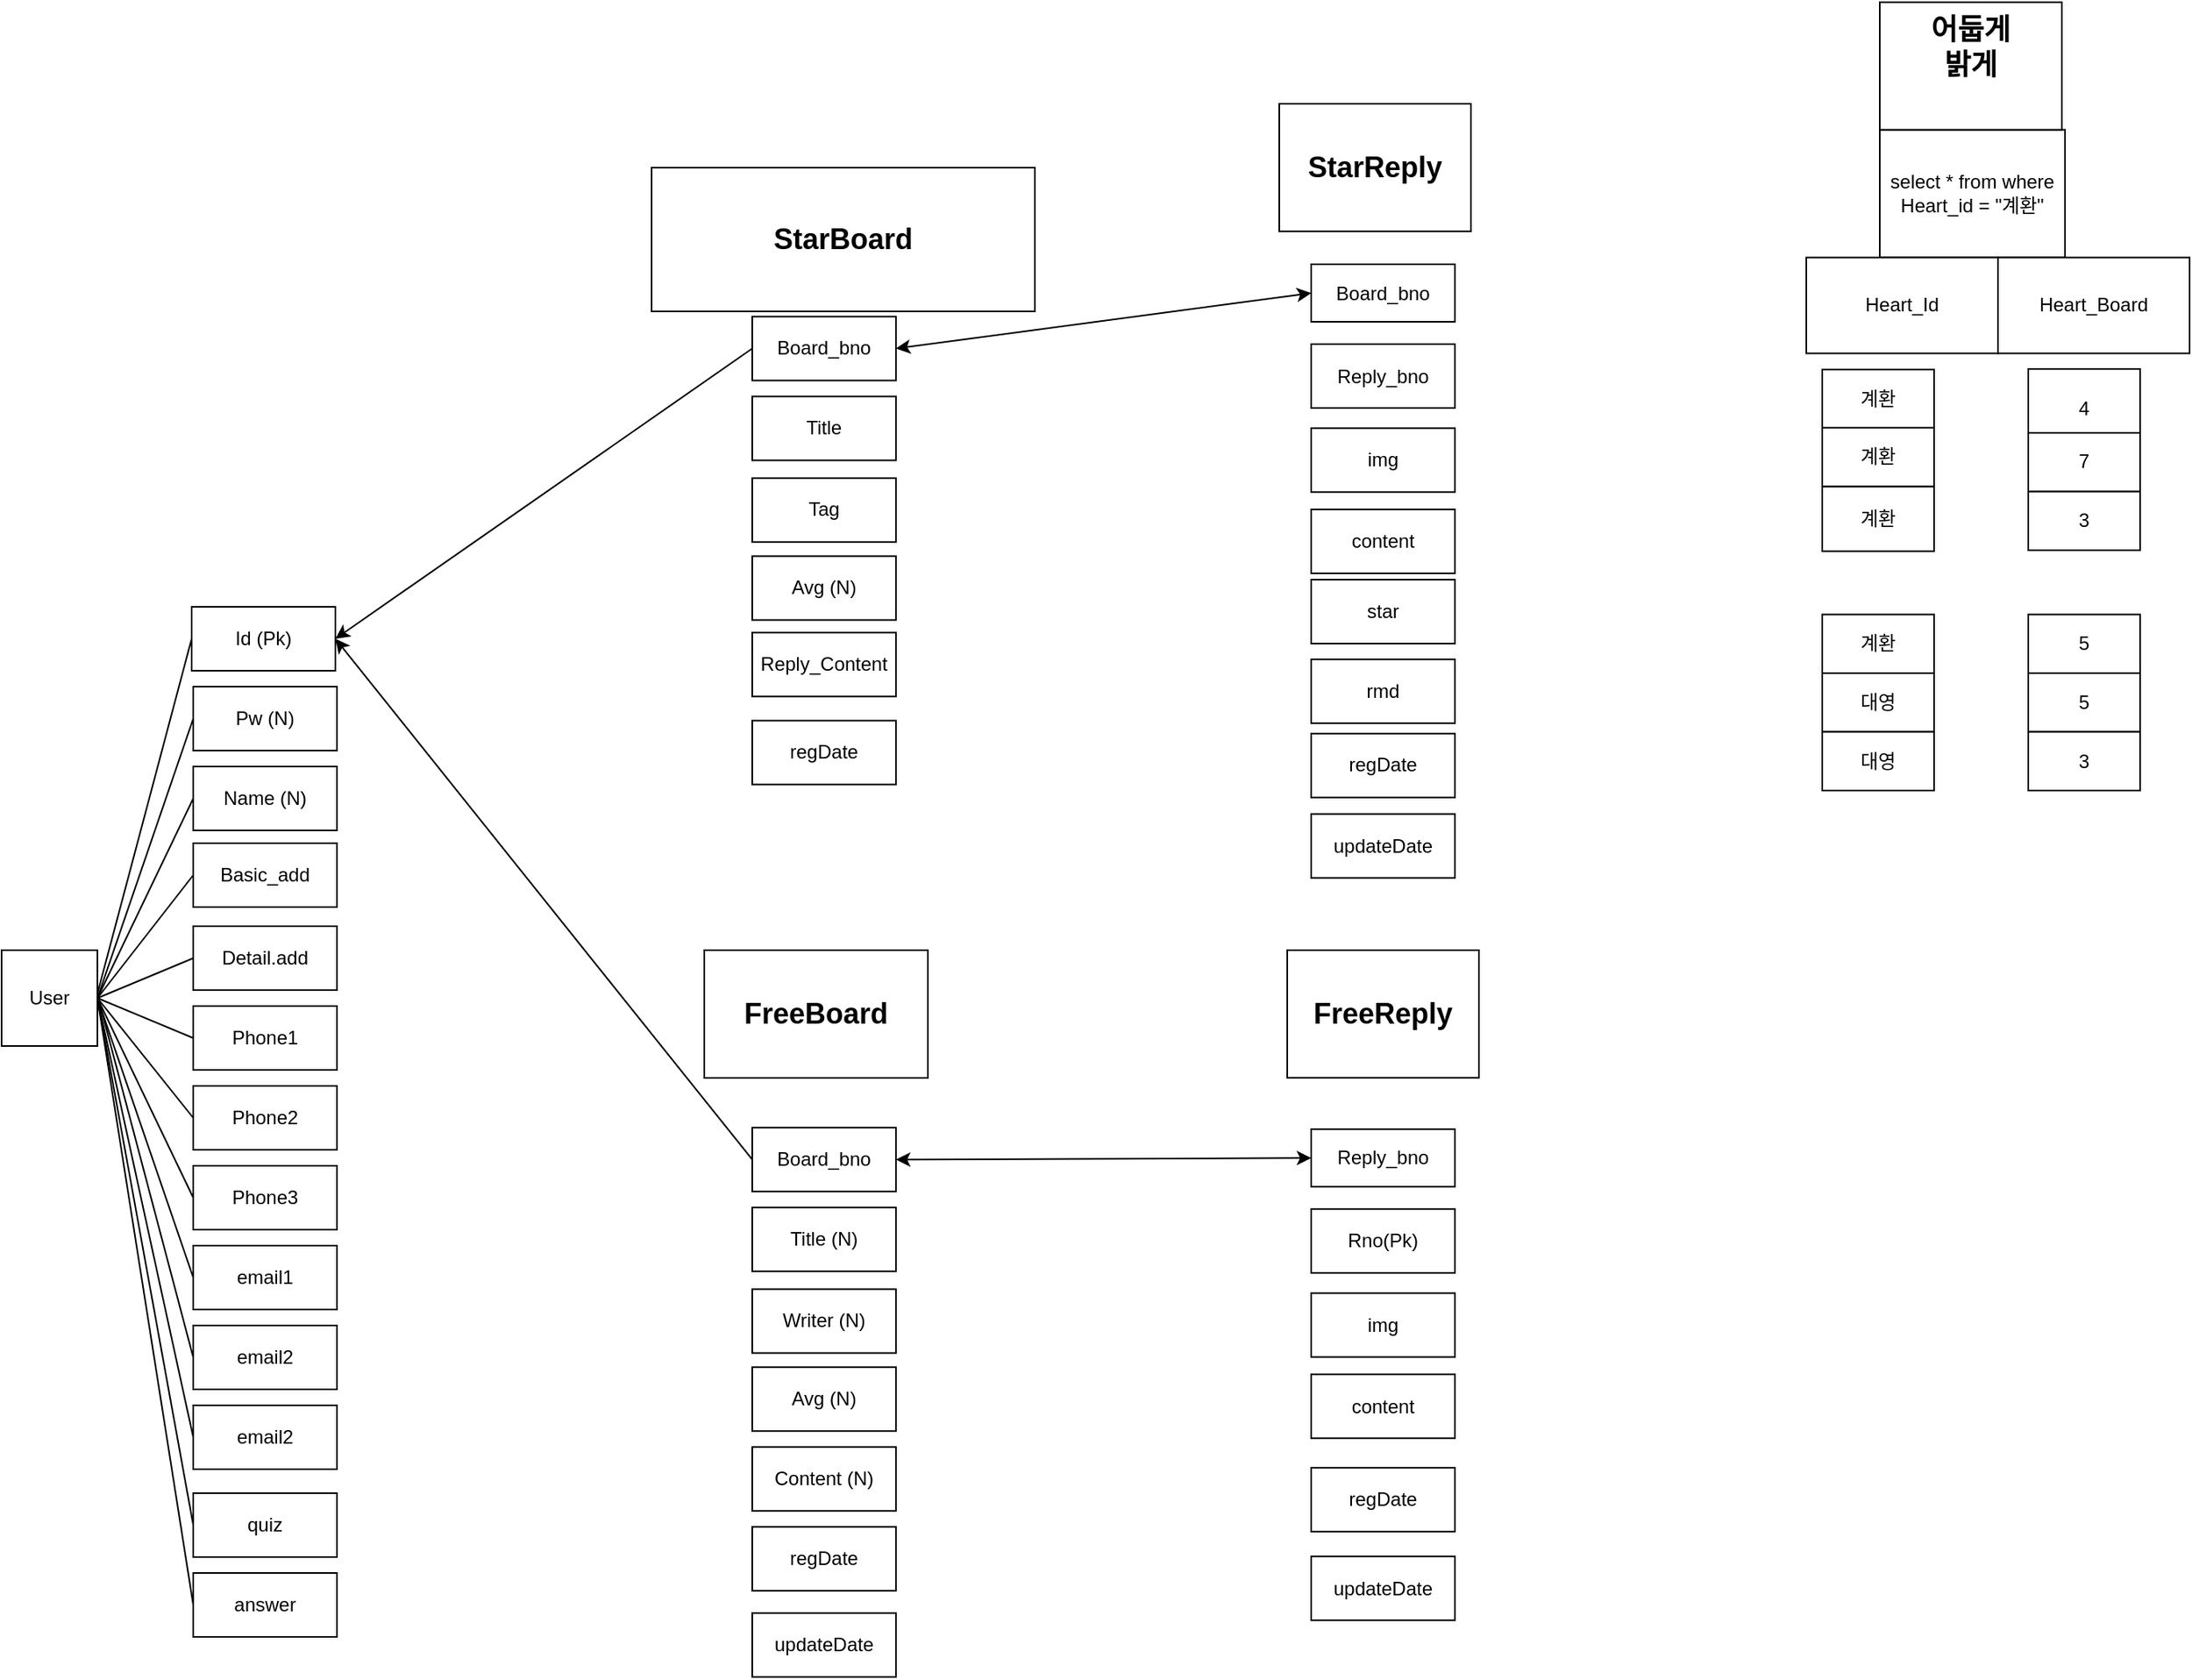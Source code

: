 <mxfile version="14.1.9" type="google"><diagram id="C5RBs43oDa-KdzZeNtuy" name="Page-1"><mxGraphModel dx="2889" dy="2291" grid="1" gridSize="10" guides="1" tooltips="1" connect="1" arrows="1" fold="1" page="1" pageScale="1" pageWidth="827" pageHeight="1169" math="0" shadow="0"><root><mxCell id="WIyWlLk6GJQsqaUBKTNV-0"/><mxCell id="WIyWlLk6GJQsqaUBKTNV-1" parent="WIyWlLk6GJQsqaUBKTNV-0"/><mxCell id="lFTG1YbmKtNrTmD-AAdP-4" value="User" style="whiteSpace=wrap;html=1;aspect=fixed;" vertex="1" parent="WIyWlLk6GJQsqaUBKTNV-1"><mxGeometry x="-820" y="450" width="60" height="60" as="geometry"/></mxCell><mxCell id="lFTG1YbmKtNrTmD-AAdP-6" value="Basic_add" style="rounded=0;whiteSpace=wrap;html=1;" vertex="1" parent="WIyWlLk6GJQsqaUBKTNV-1"><mxGeometry x="-700" y="383" width="90" height="40" as="geometry"/></mxCell><mxCell id="lFTG1YbmKtNrTmD-AAdP-7" value="Detail.add" style="rounded=0;whiteSpace=wrap;html=1;" vertex="1" parent="WIyWlLk6GJQsqaUBKTNV-1"><mxGeometry x="-700" y="435" width="90" height="40" as="geometry"/></mxCell><mxCell id="lFTG1YbmKtNrTmD-AAdP-9" value="Phone1" style="rounded=0;whiteSpace=wrap;html=1;" vertex="1" parent="WIyWlLk6GJQsqaUBKTNV-1"><mxGeometry x="-700" y="485" width="90" height="40" as="geometry"/></mxCell><mxCell id="lFTG1YbmKtNrTmD-AAdP-10" value="Phone3" style="rounded=0;whiteSpace=wrap;html=1;" vertex="1" parent="WIyWlLk6GJQsqaUBKTNV-1"><mxGeometry x="-700" y="585" width="90" height="40" as="geometry"/></mxCell><mxCell id="lFTG1YbmKtNrTmD-AAdP-11" value="Name (N)" style="rounded=0;whiteSpace=wrap;html=1;" vertex="1" parent="WIyWlLk6GJQsqaUBKTNV-1"><mxGeometry x="-700" y="335" width="90" height="40" as="geometry"/></mxCell><mxCell id="lFTG1YbmKtNrTmD-AAdP-12" value="Pw (N)" style="rounded=0;whiteSpace=wrap;html=1;" vertex="1" parent="WIyWlLk6GJQsqaUBKTNV-1"><mxGeometry x="-700" y="285" width="90" height="40" as="geometry"/></mxCell><mxCell id="lFTG1YbmKtNrTmD-AAdP-13" value="Id (Pk)" style="rounded=0;whiteSpace=wrap;html=1;" vertex="1" parent="WIyWlLk6GJQsqaUBKTNV-1"><mxGeometry x="-701" y="235" width="90" height="40" as="geometry"/></mxCell><mxCell id="lFTG1YbmKtNrTmD-AAdP-14" value="Phone2" style="rounded=0;whiteSpace=wrap;html=1;" vertex="1" parent="WIyWlLk6GJQsqaUBKTNV-1"><mxGeometry x="-700" y="535" width="90" height="40" as="geometry"/></mxCell><mxCell id="lFTG1YbmKtNrTmD-AAdP-15" value="email1" style="rounded=0;whiteSpace=wrap;html=1;" vertex="1" parent="WIyWlLk6GJQsqaUBKTNV-1"><mxGeometry x="-700" y="635" width="90" height="40" as="geometry"/></mxCell><mxCell id="lFTG1YbmKtNrTmD-AAdP-16" value="email2" style="rounded=0;whiteSpace=wrap;html=1;" vertex="1" parent="WIyWlLk6GJQsqaUBKTNV-1"><mxGeometry x="-700" y="685" width="90" height="40" as="geometry"/></mxCell><mxCell id="lFTG1YbmKtNrTmD-AAdP-17" value="email2" style="rounded=0;whiteSpace=wrap;html=1;" vertex="1" parent="WIyWlLk6GJQsqaUBKTNV-1"><mxGeometry x="-700" y="735" width="90" height="40" as="geometry"/></mxCell><mxCell id="lFTG1YbmKtNrTmD-AAdP-26" value="" style="endArrow=classic;html=1;entryX=1;entryY=0.5;entryDx=0;entryDy=0;exitX=0;exitY=0.5;exitDx=0;exitDy=0;" edge="1" parent="WIyWlLk6GJQsqaUBKTNV-1" source="lFTG1YbmKtNrTmD-AAdP-30" target="lFTG1YbmKtNrTmD-AAdP-13"><mxGeometry width="50" height="50" relative="1" as="geometry"><mxPoint x="-456" y="271.14" as="sourcePoint"/><mxPoint x="110" y="411.14" as="targetPoint"/></mxGeometry></mxCell><mxCell id="lFTG1YbmKtNrTmD-AAdP-27" value="Tag" style="rounded=0;whiteSpace=wrap;html=1;" vertex="1" parent="WIyWlLk6GJQsqaUBKTNV-1"><mxGeometry x="-350" y="154.39" width="90" height="40" as="geometry"/></mxCell><mxCell id="lFTG1YbmKtNrTmD-AAdP-28" value="Title" style="rounded=0;whiteSpace=wrap;html=1;" vertex="1" parent="WIyWlLk6GJQsqaUBKTNV-1"><mxGeometry x="-350" y="103.25" width="90" height="40" as="geometry"/></mxCell><mxCell id="lFTG1YbmKtNrTmD-AAdP-30" value="Board_bno" style="rounded=0;whiteSpace=wrap;html=1;" vertex="1" parent="WIyWlLk6GJQsqaUBKTNV-1"><mxGeometry x="-350" y="53.25" width="90" height="40" as="geometry"/></mxCell><mxCell id="lFTG1YbmKtNrTmD-AAdP-34" value="" style="endArrow=none;html=1;entryX=0;entryY=0.5;entryDx=0;entryDy=0;" edge="1" parent="WIyWlLk6GJQsqaUBKTNV-1" target="lFTG1YbmKtNrTmD-AAdP-13"><mxGeometry width="50" height="50" relative="1" as="geometry"><mxPoint x="-760" y="477.14" as="sourcePoint"/><mxPoint x="-710" y="427.14" as="targetPoint"/></mxGeometry></mxCell><mxCell id="lFTG1YbmKtNrTmD-AAdP-35" value="" style="endArrow=none;html=1;entryX=0;entryY=0.5;entryDx=0;entryDy=0;exitX=1;exitY=0.5;exitDx=0;exitDy=0;" edge="1" parent="WIyWlLk6GJQsqaUBKTNV-1" source="lFTG1YbmKtNrTmD-AAdP-4" target="lFTG1YbmKtNrTmD-AAdP-12"><mxGeometry width="50" height="50" relative="1" as="geometry"><mxPoint x="-750.0" y="487.14" as="sourcePoint"/><mxPoint x="-660.0" y="280" as="targetPoint"/></mxGeometry></mxCell><mxCell id="lFTG1YbmKtNrTmD-AAdP-36" value="" style="endArrow=none;html=1;entryX=0;entryY=0.5;entryDx=0;entryDy=0;exitX=1;exitY=0.5;exitDx=0;exitDy=0;" edge="1" parent="WIyWlLk6GJQsqaUBKTNV-1" source="lFTG1YbmKtNrTmD-AAdP-4" target="lFTG1YbmKtNrTmD-AAdP-11"><mxGeometry width="50" height="50" relative="1" as="geometry"><mxPoint x="-740.0" y="497.14" as="sourcePoint"/><mxPoint x="-650.0" y="290" as="targetPoint"/></mxGeometry></mxCell><mxCell id="lFTG1YbmKtNrTmD-AAdP-37" value="" style="endArrow=none;html=1;entryX=0;entryY=0.5;entryDx=0;entryDy=0;" edge="1" parent="WIyWlLk6GJQsqaUBKTNV-1" target="lFTG1YbmKtNrTmD-AAdP-6"><mxGeometry width="50" height="50" relative="1" as="geometry"><mxPoint x="-760" y="480" as="sourcePoint"/><mxPoint x="-660.0" y="380" as="targetPoint"/></mxGeometry></mxCell><mxCell id="lFTG1YbmKtNrTmD-AAdP-38" value="" style="endArrow=none;html=1;entryX=0;entryY=0.5;entryDx=0;entryDy=0;" edge="1" parent="WIyWlLk6GJQsqaUBKTNV-1" target="lFTG1YbmKtNrTmD-AAdP-7"><mxGeometry width="50" height="50" relative="1" as="geometry"><mxPoint x="-760" y="480" as="sourcePoint"/><mxPoint x="-660.0" y="428" as="targetPoint"/></mxGeometry></mxCell><mxCell id="lFTG1YbmKtNrTmD-AAdP-39" value="" style="endArrow=none;html=1;entryX=0;entryY=0.5;entryDx=0;entryDy=0;exitX=1;exitY=0.5;exitDx=0;exitDy=0;" edge="1" parent="WIyWlLk6GJQsqaUBKTNV-1" source="lFTG1YbmKtNrTmD-AAdP-4" target="lFTG1YbmKtNrTmD-AAdP-9"><mxGeometry width="50" height="50" relative="1" as="geometry"><mxPoint x="-740.0" y="500" as="sourcePoint"/><mxPoint x="-650.0" y="438" as="targetPoint"/></mxGeometry></mxCell><mxCell id="lFTG1YbmKtNrTmD-AAdP-40" value="" style="endArrow=none;html=1;entryX=0;entryY=0.5;entryDx=0;entryDy=0;exitX=1;exitY=0.5;exitDx=0;exitDy=0;" edge="1" parent="WIyWlLk6GJQsqaUBKTNV-1" source="lFTG1YbmKtNrTmD-AAdP-4" target="lFTG1YbmKtNrTmD-AAdP-14"><mxGeometry width="50" height="50" relative="1" as="geometry"><mxPoint x="-730.0" y="510" as="sourcePoint"/><mxPoint x="-640.0" y="448" as="targetPoint"/></mxGeometry></mxCell><mxCell id="lFTG1YbmKtNrTmD-AAdP-41" value="" style="endArrow=none;html=1;entryX=0;entryY=0.5;entryDx=0;entryDy=0;" edge="1" parent="WIyWlLk6GJQsqaUBKTNV-1" target="lFTG1YbmKtNrTmD-AAdP-10"><mxGeometry width="50" height="50" relative="1" as="geometry"><mxPoint x="-760" y="480" as="sourcePoint"/><mxPoint x="-630.0" y="458" as="targetPoint"/></mxGeometry></mxCell><mxCell id="lFTG1YbmKtNrTmD-AAdP-42" value="" style="endArrow=none;html=1;entryX=0;entryY=0.5;entryDx=0;entryDy=0;" edge="1" parent="WIyWlLk6GJQsqaUBKTNV-1" target="lFTG1YbmKtNrTmD-AAdP-15"><mxGeometry width="50" height="50" relative="1" as="geometry"><mxPoint x="-760" y="480" as="sourcePoint"/><mxPoint x="-620.0" y="468" as="targetPoint"/></mxGeometry></mxCell><mxCell id="lFTG1YbmKtNrTmD-AAdP-43" value="" style="endArrow=none;html=1;entryX=0;entryY=0.5;entryDx=0;entryDy=0;" edge="1" parent="WIyWlLk6GJQsqaUBKTNV-1" target="lFTG1YbmKtNrTmD-AAdP-16"><mxGeometry width="50" height="50" relative="1" as="geometry"><mxPoint x="-760" y="478" as="sourcePoint"/><mxPoint x="-610.0" y="478" as="targetPoint"/></mxGeometry></mxCell><mxCell id="lFTG1YbmKtNrTmD-AAdP-44" value="" style="endArrow=none;html=1;entryX=0;entryY=0.5;entryDx=0;entryDy=0;" edge="1" parent="WIyWlLk6GJQsqaUBKTNV-1" target="lFTG1YbmKtNrTmD-AAdP-17"><mxGeometry width="50" height="50" relative="1" as="geometry"><mxPoint x="-760" y="480" as="sourcePoint"/><mxPoint x="-600.0" y="488" as="targetPoint"/></mxGeometry></mxCell><mxCell id="lFTG1YbmKtNrTmD-AAdP-46" value="Avg (N)" style="rounded=0;whiteSpace=wrap;html=1;" vertex="1" parent="WIyWlLk6GJQsqaUBKTNV-1"><mxGeometry x="-350" y="203.25" width="90" height="40" as="geometry"/></mxCell><mxCell id="lFTG1YbmKtNrTmD-AAdP-88" value="star" style="rounded=0;whiteSpace=wrap;html=1;" vertex="1" parent="WIyWlLk6GJQsqaUBKTNV-1"><mxGeometry y="218" width="90" height="40" as="geometry"/></mxCell><mxCell id="lFTG1YbmKtNrTmD-AAdP-89" value="rmd" style="rounded=0;whiteSpace=wrap;html=1;" vertex="1" parent="WIyWlLk6GJQsqaUBKTNV-1"><mxGeometry y="267.87" width="90" height="40" as="geometry"/></mxCell><mxCell id="lFTG1YbmKtNrTmD-AAdP-91" value="Writer (N)" style="rounded=0;whiteSpace=wrap;html=1;" vertex="1" parent="WIyWlLk6GJQsqaUBKTNV-1"><mxGeometry x="-350" y="662.26" width="90" height="40" as="geometry"/></mxCell><mxCell id="lFTG1YbmKtNrTmD-AAdP-92" value="Title (N)" style="rounded=0;whiteSpace=wrap;html=1;" vertex="1" parent="WIyWlLk6GJQsqaUBKTNV-1"><mxGeometry x="-350" y="611.12" width="90" height="40" as="geometry"/></mxCell><mxCell id="lFTG1YbmKtNrTmD-AAdP-93" value="Content (N)" style="rounded=0;whiteSpace=wrap;html=1;" vertex="1" parent="WIyWlLk6GJQsqaUBKTNV-1"><mxGeometry x="-350" y="761.12" width="90" height="40" as="geometry"/></mxCell><mxCell id="lFTG1YbmKtNrTmD-AAdP-94" value="Board_bno" style="rounded=0;whiteSpace=wrap;html=1;" vertex="1" parent="WIyWlLk6GJQsqaUBKTNV-1"><mxGeometry x="-350" y="561.12" width="90" height="40" as="geometry"/></mxCell><mxCell id="lFTG1YbmKtNrTmD-AAdP-95" value="Avg (N)" style="rounded=0;whiteSpace=wrap;html=1;" vertex="1" parent="WIyWlLk6GJQsqaUBKTNV-1"><mxGeometry x="-350" y="711.12" width="90" height="40" as="geometry"/></mxCell><mxCell id="lFTG1YbmKtNrTmD-AAdP-96" value="" style="endArrow=classic;html=1;entryX=1;entryY=0.5;entryDx=0;entryDy=0;exitX=0;exitY=0.5;exitDx=0;exitDy=0;" edge="1" parent="WIyWlLk6GJQsqaUBKTNV-1" source="lFTG1YbmKtNrTmD-AAdP-94" target="lFTG1YbmKtNrTmD-AAdP-13"><mxGeometry width="50" height="50" relative="1" as="geometry"><mxPoint x="-360" y="590" as="sourcePoint"/><mxPoint x="110" y="411.14" as="targetPoint"/></mxGeometry></mxCell><mxCell id="lFTG1YbmKtNrTmD-AAdP-97" value="regDate" style="rounded=0;whiteSpace=wrap;html=1;" vertex="1" parent="WIyWlLk6GJQsqaUBKTNV-1"><mxGeometry x="-350" y="306.25" width="90" height="40" as="geometry"/></mxCell><mxCell id="lFTG1YbmKtNrTmD-AAdP-98" value="regDate" style="rounded=0;whiteSpace=wrap;html=1;" vertex="1" parent="WIyWlLk6GJQsqaUBKTNV-1"><mxGeometry x="-350" y="811.12" width="90" height="40" as="geometry"/></mxCell><mxCell id="lFTG1YbmKtNrTmD-AAdP-100" value="updateDate" style="rounded=0;whiteSpace=wrap;html=1;" vertex="1" parent="WIyWlLk6GJQsqaUBKTNV-1"><mxGeometry x="-350" y="865.12" width="90" height="40" as="geometry"/></mxCell><mxCell id="lFTG1YbmKtNrTmD-AAdP-102" value="&lt;b&gt;&lt;font style=&quot;font-size: 18px&quot;&gt;FreeReply&lt;/font&gt;&lt;/b&gt;" style="rounded=0;whiteSpace=wrap;html=1;" vertex="1" parent="WIyWlLk6GJQsqaUBKTNV-1"><mxGeometry x="-15" y="450" width="120" height="79.87" as="geometry"/></mxCell><mxCell id="lFTG1YbmKtNrTmD-AAdP-103" value="Reply_bno" style="rounded=0;whiteSpace=wrap;html=1;" vertex="1" parent="WIyWlLk6GJQsqaUBKTNV-1"><mxGeometry y="562.12" width="90" height="36" as="geometry"/></mxCell><mxCell id="lFTG1YbmKtNrTmD-AAdP-104" value="Rno(Pk)" style="rounded=0;whiteSpace=wrap;html=1;" vertex="1" parent="WIyWlLk6GJQsqaUBKTNV-1"><mxGeometry y="612.12" width="90" height="40" as="geometry"/></mxCell><mxCell id="lFTG1YbmKtNrTmD-AAdP-105" value="content" style="rounded=0;whiteSpace=wrap;html=1;" vertex="1" parent="WIyWlLk6GJQsqaUBKTNV-1"><mxGeometry y="715.62" width="90" height="40" as="geometry"/></mxCell><mxCell id="lFTG1YbmKtNrTmD-AAdP-106" value="regDate" style="rounded=0;whiteSpace=wrap;html=1;" vertex="1" parent="WIyWlLk6GJQsqaUBKTNV-1"><mxGeometry y="774.12" width="90" height="40" as="geometry"/></mxCell><mxCell id="lFTG1YbmKtNrTmD-AAdP-109" value="updateDate" style="rounded=0;whiteSpace=wrap;html=1;" vertex="1" parent="WIyWlLk6GJQsqaUBKTNV-1"><mxGeometry y="829.62" width="90" height="40" as="geometry"/></mxCell><mxCell id="lFTG1YbmKtNrTmD-AAdP-111" value="" style="endArrow=classic;startArrow=classic;html=1;exitX=1;exitY=0.5;exitDx=0;exitDy=0;entryX=0;entryY=0.5;entryDx=0;entryDy=0;" edge="1" parent="WIyWlLk6GJQsqaUBKTNV-1" source="lFTG1YbmKtNrTmD-AAdP-94" target="lFTG1YbmKtNrTmD-AAdP-103"><mxGeometry width="50" height="50" relative="1" as="geometry"><mxPoint x="-245" y="187" as="sourcePoint"/><mxPoint x="-20" y="570" as="targetPoint"/></mxGeometry></mxCell><mxCell id="lFTG1YbmKtNrTmD-AAdP-112" value="img" style="rounded=0;whiteSpace=wrap;html=1;" vertex="1" parent="WIyWlLk6GJQsqaUBKTNV-1"><mxGeometry y="664.76" width="90" height="40" as="geometry"/></mxCell><mxCell id="lFTG1YbmKtNrTmD-AAdP-124" value="quiz" style="rounded=0;whiteSpace=wrap;html=1;" vertex="1" parent="WIyWlLk6GJQsqaUBKTNV-1"><mxGeometry x="-700" y="790" width="90" height="40" as="geometry"/></mxCell><mxCell id="lFTG1YbmKtNrTmD-AAdP-125" value="answer" style="rounded=0;whiteSpace=wrap;html=1;" vertex="1" parent="WIyWlLk6GJQsqaUBKTNV-1"><mxGeometry x="-700" y="840" width="90" height="40" as="geometry"/></mxCell><mxCell id="lFTG1YbmKtNrTmD-AAdP-127" value="" style="endArrow=none;html=1;entryX=0;entryY=0.5;entryDx=0;entryDy=0;exitX=1;exitY=0.5;exitDx=0;exitDy=0;" edge="1" parent="WIyWlLk6GJQsqaUBKTNV-1" source="lFTG1YbmKtNrTmD-AAdP-4" target="lFTG1YbmKtNrTmD-AAdP-124"><mxGeometry width="50" height="50" relative="1" as="geometry"><mxPoint x="-740" y="500" as="sourcePoint"/><mxPoint x="-680" y="775" as="targetPoint"/></mxGeometry></mxCell><mxCell id="lFTG1YbmKtNrTmD-AAdP-128" value="" style="endArrow=none;html=1;entryX=0;entryY=0.5;entryDx=0;entryDy=0;" edge="1" parent="WIyWlLk6GJQsqaUBKTNV-1" target="lFTG1YbmKtNrTmD-AAdP-125"><mxGeometry width="50" height="50" relative="1" as="geometry"><mxPoint x="-760" y="480" as="sourcePoint"/><mxPoint x="-720" y="860" as="targetPoint"/></mxGeometry></mxCell><mxCell id="lFTG1YbmKtNrTmD-AAdP-130" value="select * from where Heart_id = &quot;계환&quot;" style="rounded=0;whiteSpace=wrap;html=1;" vertex="1" parent="WIyWlLk6GJQsqaUBKTNV-1"><mxGeometry x="356" y="-63.74" width="116" height="80" as="geometry"/></mxCell><mxCell id="lFTG1YbmKtNrTmD-AAdP-131" value="Heart_Id" style="whiteSpace=wrap;html=1;" vertex="1" parent="WIyWlLk6GJQsqaUBKTNV-1"><mxGeometry x="310" y="16.26" width="120" height="60" as="geometry"/></mxCell><mxCell id="lFTG1YbmKtNrTmD-AAdP-132" value="Heart_Board" style="whiteSpace=wrap;html=1;" vertex="1" parent="WIyWlLk6GJQsqaUBKTNV-1"><mxGeometry x="430" y="16.26" width="120" height="60" as="geometry"/></mxCell><mxCell id="lFTG1YbmKtNrTmD-AAdP-143" value="Reply_Content" style="rounded=0;whiteSpace=wrap;html=1;" vertex="1" parent="WIyWlLk6GJQsqaUBKTNV-1"><mxGeometry x="-350" y="251.14" width="90" height="40" as="geometry"/></mxCell><mxCell id="lFTG1YbmKtNrTmD-AAdP-147" value="Board_bno" style="rounded=0;whiteSpace=wrap;html=1;" vertex="1" parent="WIyWlLk6GJQsqaUBKTNV-1"><mxGeometry y="20.5" width="90" height="36" as="geometry"/></mxCell><mxCell id="lFTG1YbmKtNrTmD-AAdP-148" value="Reply_bno" style="rounded=0;whiteSpace=wrap;html=1;" vertex="1" parent="WIyWlLk6GJQsqaUBKTNV-1"><mxGeometry y="70.5" width="90" height="40" as="geometry"/></mxCell><mxCell id="lFTG1YbmKtNrTmD-AAdP-149" value="content" style="rounded=0;whiteSpace=wrap;html=1;" vertex="1" parent="WIyWlLk6GJQsqaUBKTNV-1"><mxGeometry y="174" width="90" height="40" as="geometry"/></mxCell><mxCell id="lFTG1YbmKtNrTmD-AAdP-150" value="regDate" style="rounded=0;whiteSpace=wrap;html=1;" vertex="1" parent="WIyWlLk6GJQsqaUBKTNV-1"><mxGeometry y="314.37" width="90" height="40" as="geometry"/></mxCell><mxCell id="lFTG1YbmKtNrTmD-AAdP-151" value="updateDate" style="rounded=0;whiteSpace=wrap;html=1;" vertex="1" parent="WIyWlLk6GJQsqaUBKTNV-1"><mxGeometry y="364.74" width="90" height="40" as="geometry"/></mxCell><mxCell id="lFTG1YbmKtNrTmD-AAdP-152" value="img" style="rounded=0;whiteSpace=wrap;html=1;" vertex="1" parent="WIyWlLk6GJQsqaUBKTNV-1"><mxGeometry y="123.14" width="90" height="40" as="geometry"/></mxCell><mxCell id="lFTG1YbmKtNrTmD-AAdP-192" value="" style="endArrow=classic;startArrow=classic;html=1;exitX=1;exitY=0.5;exitDx=0;exitDy=0;entryX=0;entryY=0.5;entryDx=0;entryDy=0;" edge="1" parent="WIyWlLk6GJQsqaUBKTNV-1" source="lFTG1YbmKtNrTmD-AAdP-30" target="lFTG1YbmKtNrTmD-AAdP-147"><mxGeometry width="50" height="50" relative="1" as="geometry"><mxPoint x="-100" y="470" as="sourcePoint"/><mxPoint x="-50" y="420" as="targetPoint"/></mxGeometry></mxCell><mxCell id="lFTG1YbmKtNrTmD-AAdP-195" value="&lt;b&gt;&lt;font style=&quot;font-size: 18px&quot;&gt;FreeBoard&lt;/font&gt;&lt;/b&gt;" style="rounded=0;whiteSpace=wrap;html=1;" vertex="1" parent="WIyWlLk6GJQsqaUBKTNV-1"><mxGeometry x="-380" y="450" width="140" height="80" as="geometry"/></mxCell><mxCell id="lFTG1YbmKtNrTmD-AAdP-197" value="&lt;b&gt;&lt;font style=&quot;font-size: 18px&quot;&gt;StarReply&lt;/font&gt;&lt;/b&gt;" style="rounded=0;whiteSpace=wrap;html=1;" vertex="1" parent="WIyWlLk6GJQsqaUBKTNV-1"><mxGeometry x="-20" y="-80.0" width="120" height="79.87" as="geometry"/></mxCell><mxCell id="lFTG1YbmKtNrTmD-AAdP-199" value="4" style="whiteSpace=wrap;html=1;" vertex="1" parent="WIyWlLk6GJQsqaUBKTNV-1"><mxGeometry x="449" y="86.08" width="70" height="50" as="geometry"/></mxCell><mxCell id="lFTG1YbmKtNrTmD-AAdP-200" value="7" style="whiteSpace=wrap;html=1;" vertex="1" parent="WIyWlLk6GJQsqaUBKTNV-1"><mxGeometry x="449" y="126.08" width="70" height="36.75" as="geometry"/></mxCell><mxCell id="lFTG1YbmKtNrTmD-AAdP-201" value="3" style="whiteSpace=wrap;html=1;" vertex="1" parent="WIyWlLk6GJQsqaUBKTNV-1"><mxGeometry x="449" y="162.83" width="70" height="36.75" as="geometry"/></mxCell><mxCell id="lFTG1YbmKtNrTmD-AAdP-203" value="5" style="whiteSpace=wrap;html=1;" vertex="1" parent="WIyWlLk6GJQsqaUBKTNV-1"><mxGeometry x="449" y="239.78" width="70" height="36.75" as="geometry"/></mxCell><mxCell id="lFTG1YbmKtNrTmD-AAdP-213" value="대영" style="whiteSpace=wrap;html=1;" vertex="1" parent="WIyWlLk6GJQsqaUBKTNV-1"><mxGeometry x="320" y="276.53" width="70" height="36.75" as="geometry"/></mxCell><mxCell id="lFTG1YbmKtNrTmD-AAdP-215" value="5" style="whiteSpace=wrap;html=1;" vertex="1" parent="WIyWlLk6GJQsqaUBKTNV-1"><mxGeometry x="449" y="276.53" width="70" height="36.75" as="geometry"/></mxCell><mxCell id="lFTG1YbmKtNrTmD-AAdP-217" value="3" style="whiteSpace=wrap;html=1;" vertex="1" parent="WIyWlLk6GJQsqaUBKTNV-1"><mxGeometry x="449" y="313.28" width="70" height="36.75" as="geometry"/></mxCell><mxCell id="lFTG1YbmKtNrTmD-AAdP-220" value="대영" style="whiteSpace=wrap;html=1;" vertex="1" parent="WIyWlLk6GJQsqaUBKTNV-1"><mxGeometry x="320" y="313.28" width="70" height="36.75" as="geometry"/></mxCell><mxCell id="lFTG1YbmKtNrTmD-AAdP-221" value="계환" style="whiteSpace=wrap;html=1;" vertex="1" parent="WIyWlLk6GJQsqaUBKTNV-1"><mxGeometry x="320" y="86.39" width="70" height="36.75" as="geometry"/></mxCell><mxCell id="lFTG1YbmKtNrTmD-AAdP-222" value="계환" style="whiteSpace=wrap;html=1;" vertex="1" parent="WIyWlLk6GJQsqaUBKTNV-1"><mxGeometry x="320" y="159.69" width="70" height="40.51" as="geometry"/></mxCell><mxCell id="lFTG1YbmKtNrTmD-AAdP-223" value="계환" style="whiteSpace=wrap;html=1;" vertex="1" parent="WIyWlLk6GJQsqaUBKTNV-1"><mxGeometry x="320" y="122.83" width="70" height="36.75" as="geometry"/></mxCell><mxCell id="lFTG1YbmKtNrTmD-AAdP-224" value="계환" style="whiteSpace=wrap;html=1;" vertex="1" parent="WIyWlLk6GJQsqaUBKTNV-1"><mxGeometry x="320" y="239.78" width="70" height="36.75" as="geometry"/></mxCell><mxCell id="lFTG1YbmKtNrTmD-AAdP-227" value="&lt;span style=&quot;font-size: 18px&quot;&gt;&lt;b&gt;StarBoard&lt;br&gt;&lt;/b&gt;&lt;/span&gt;" style="rounded=0;whiteSpace=wrap;html=1;" vertex="1" parent="WIyWlLk6GJQsqaUBKTNV-1"><mxGeometry x="-413" y="-40" width="240" height="90" as="geometry"/></mxCell><mxCell id="lFTG1YbmKtNrTmD-AAdP-230" value="&lt;span style=&quot;font-size: 18px&quot;&gt;&lt;b&gt;어둡게 &lt;br&gt;밝게&lt;br&gt;&lt;br&gt;&lt;/b&gt;&lt;/span&gt;" style="rounded=0;whiteSpace=wrap;html=1;" vertex="1" parent="WIyWlLk6GJQsqaUBKTNV-1"><mxGeometry x="356" y="-143.61" width="114" height="79.87" as="geometry"/></mxCell></root></mxGraphModel></diagram></mxfile>